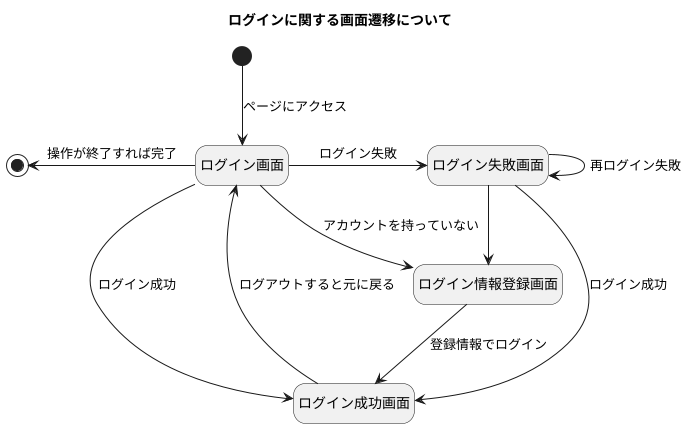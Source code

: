 ' ログイン画面の画面遷移について記述する。
@startuml login_view_transition
    title ログインに関する画面遷移について
    hide empty description
    
    ' はじめにアクセスすると認証画面が表示される。
    [*]-->ログイン画面 : ページにアクセス

    ログイン画面->ログイン失敗画面 : ログイン失敗
    ログイン画面-->ログイン情報登録画面 : アカウントを持っていない
    ログイン画面-->ログイン成功画面 : ログイン成功

    ログイン失敗画面 -> ログイン失敗画面 : 再ログイン失敗
    ログイン失敗画面 -->ログイン情報登録画面
    ログイン失敗画面 --> ログイン成功画面 : ログイン成功

    ログイン情報登録画面 -->ログイン成功画面 : 登録情報でログイン

    ログイン成功画面 -->ログイン画面 : ログアウトすると元に戻る
    
    ' 何もなければ終了
    [*]<-ログイン画面 : 操作が終了すれば完了
@enduml